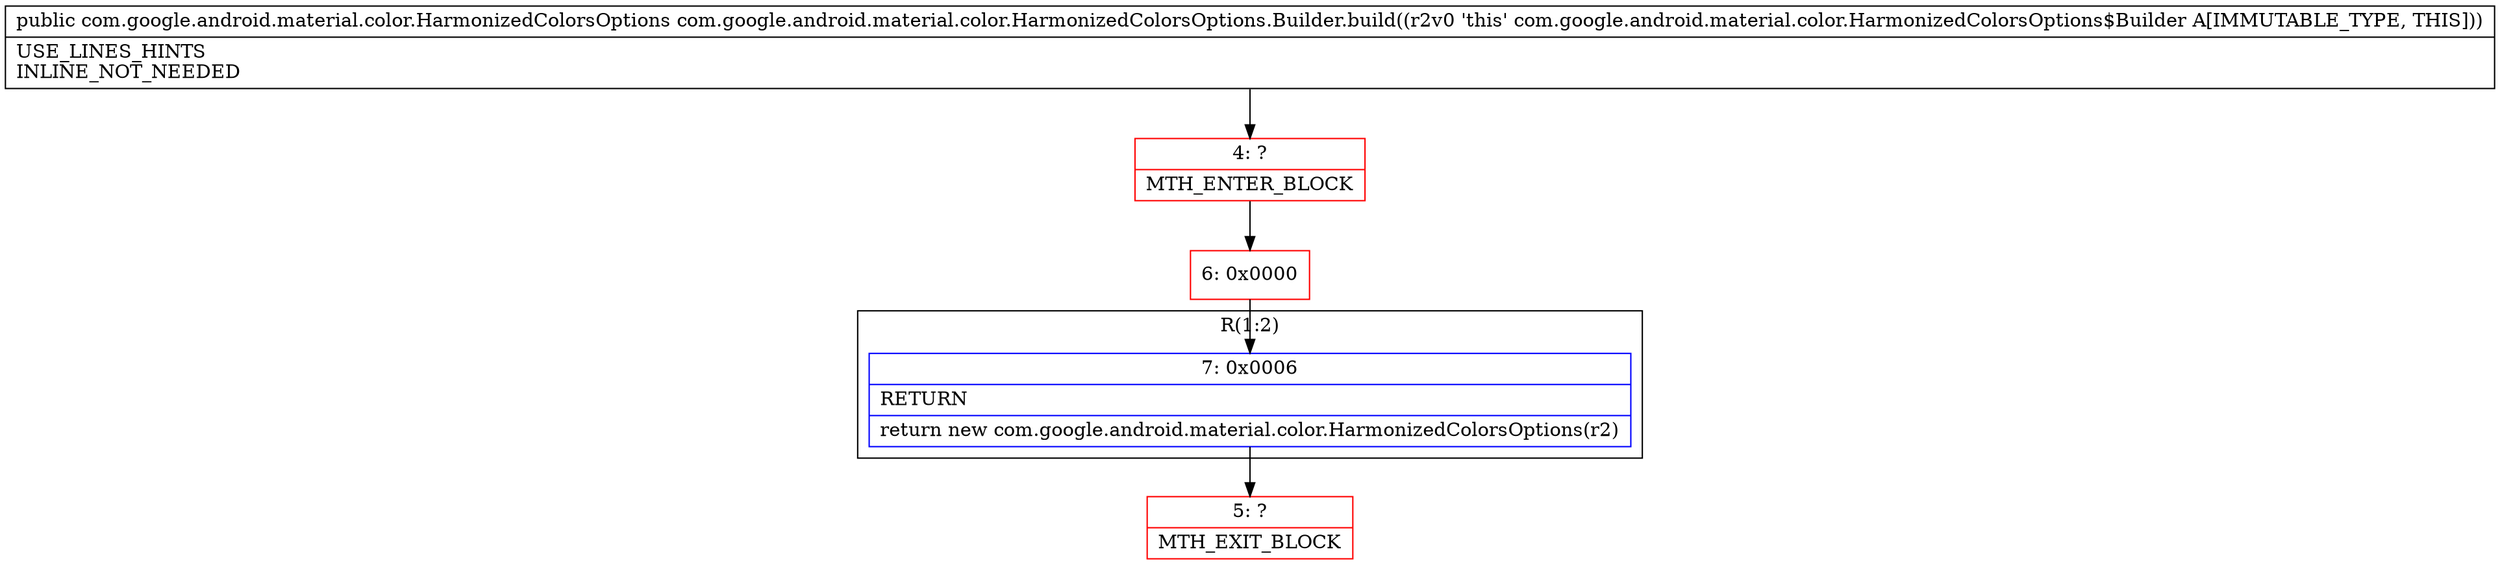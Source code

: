 digraph "CFG forcom.google.android.material.color.HarmonizedColorsOptions.Builder.build()Lcom\/google\/android\/material\/color\/HarmonizedColorsOptions;" {
subgraph cluster_Region_547444115 {
label = "R(1:2)";
node [shape=record,color=blue];
Node_7 [shape=record,label="{7\:\ 0x0006|RETURN\l|return new com.google.android.material.color.HarmonizedColorsOptions(r2)\l}"];
}
Node_4 [shape=record,color=red,label="{4\:\ ?|MTH_ENTER_BLOCK\l}"];
Node_6 [shape=record,color=red,label="{6\:\ 0x0000}"];
Node_5 [shape=record,color=red,label="{5\:\ ?|MTH_EXIT_BLOCK\l}"];
MethodNode[shape=record,label="{public com.google.android.material.color.HarmonizedColorsOptions com.google.android.material.color.HarmonizedColorsOptions.Builder.build((r2v0 'this' com.google.android.material.color.HarmonizedColorsOptions$Builder A[IMMUTABLE_TYPE, THIS]))  | USE_LINES_HINTS\lINLINE_NOT_NEEDED\l}"];
MethodNode -> Node_4;Node_7 -> Node_5;
Node_4 -> Node_6;
Node_6 -> Node_7;
}


